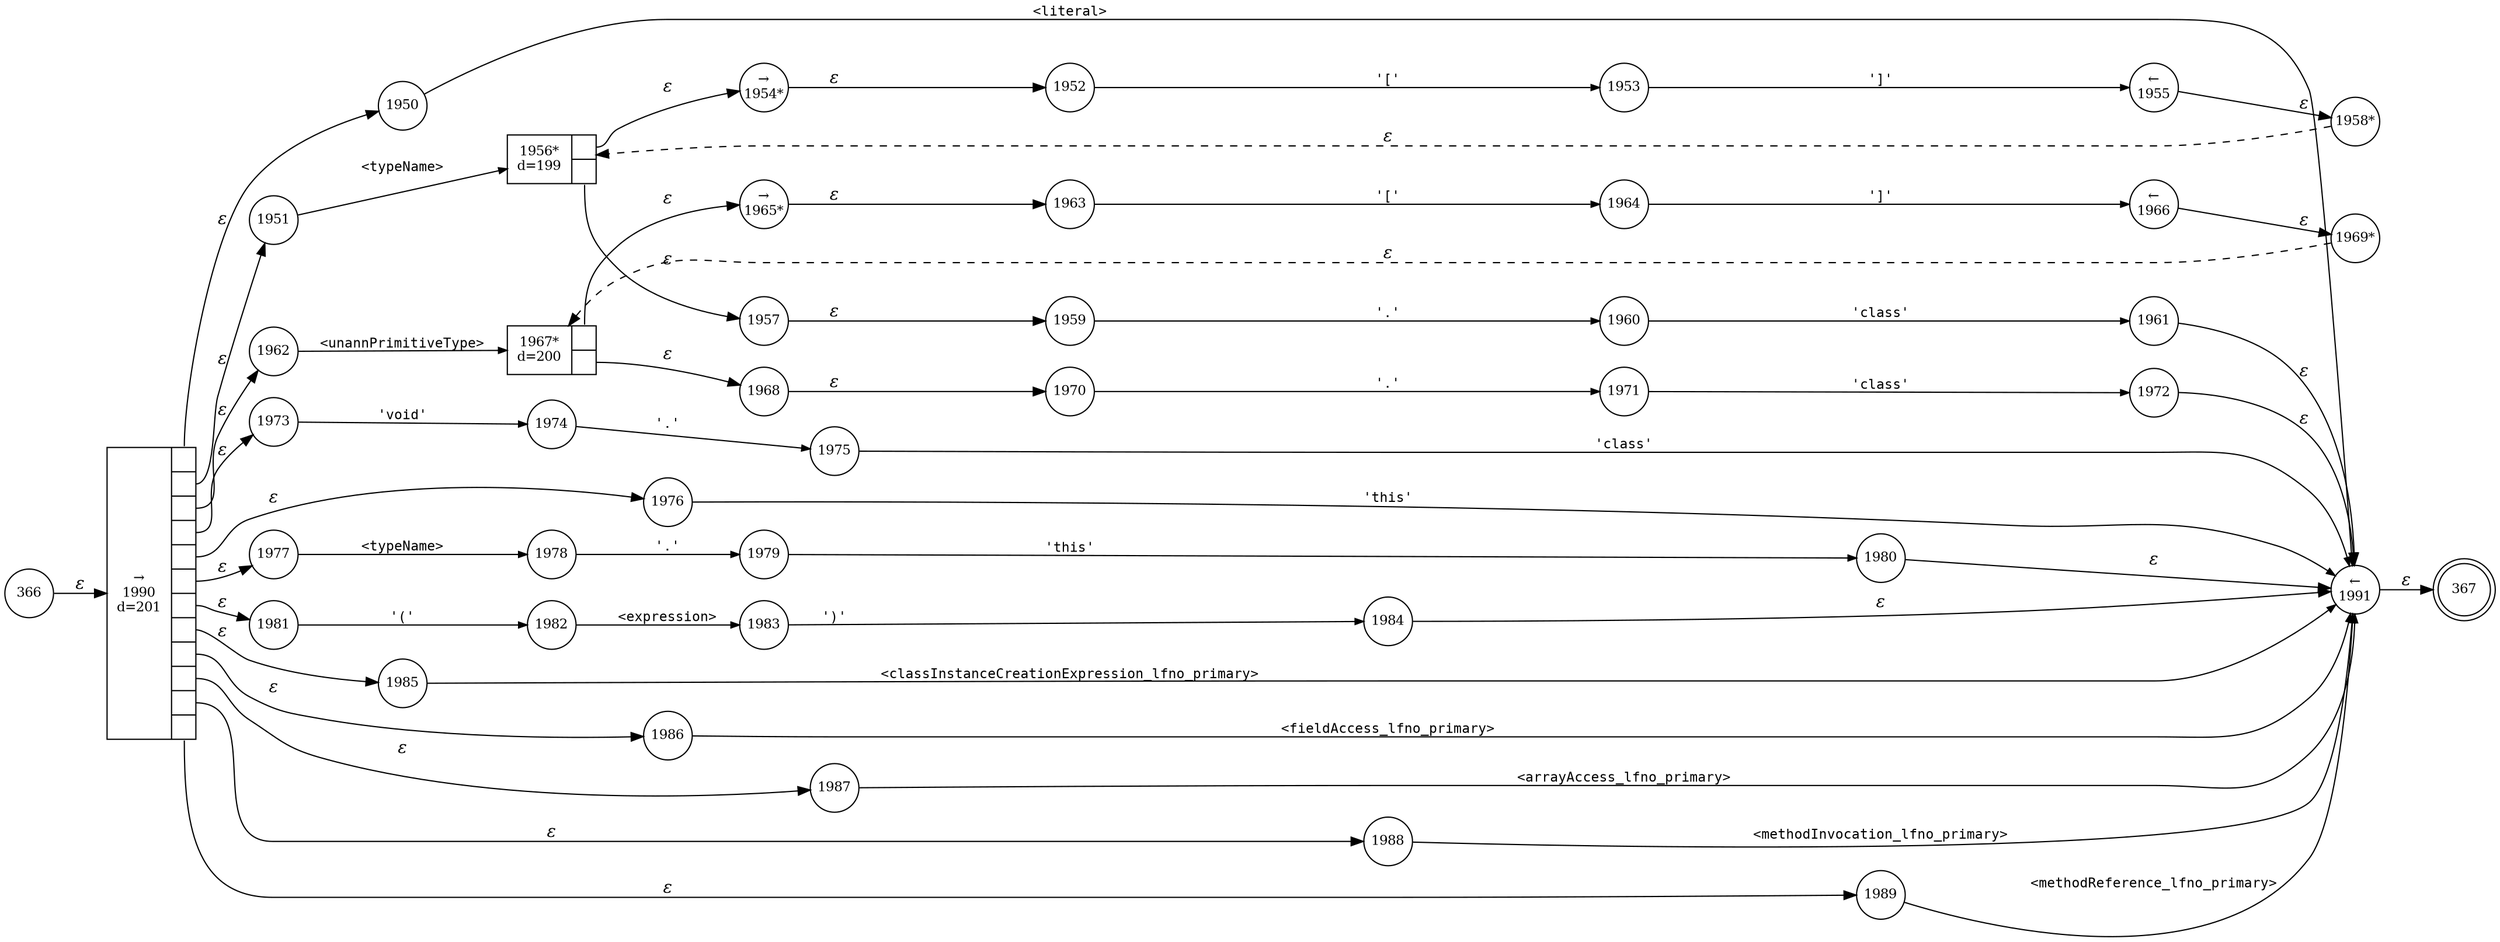 digraph ATN {
rankdir=LR;
s367[fontsize=11, label="367", shape=doublecircle, fixedsize=true, width=.6];
s1984[fontsize=11,label="1984", shape=circle, fixedsize=true, width=.55, peripheries=1];
s1985[fontsize=11,label="1985", shape=circle, fixedsize=true, width=.55, peripheries=1];
s1986[fontsize=11,label="1986", shape=circle, fixedsize=true, width=.55, peripheries=1];
s1987[fontsize=11,label="1987", shape=circle, fixedsize=true, width=.55, peripheries=1];
s1988[fontsize=11,label="1988", shape=circle, fixedsize=true, width=.55, peripheries=1];
s1989[fontsize=11,label="1989", shape=circle, fixedsize=true, width=.55, peripheries=1];
s1990[fontsize=11,label="{&rarr;\n1990\nd=201|{<p0>|<p1>|<p2>|<p3>|<p4>|<p5>|<p6>|<p7>|<p8>|<p9>|<p10>|<p11>}}", shape=record, fixedsize=false, peripheries=1];
s1991[fontsize=11,label="&larr;\n1991", shape=circle, fixedsize=true, width=.55, peripheries=1];
s1950[fontsize=11,label="1950", shape=circle, fixedsize=true, width=.55, peripheries=1];
s1951[fontsize=11,label="1951", shape=circle, fixedsize=true, width=.55, peripheries=1];
s1952[fontsize=11,label="1952", shape=circle, fixedsize=true, width=.55, peripheries=1];
s1953[fontsize=11,label="1953", shape=circle, fixedsize=true, width=.55, peripheries=1];
s1954[fontsize=11,label="&rarr;\n1954*", shape=circle, fixedsize=true, width=.55, peripheries=1];
s1955[fontsize=11,label="&larr;\n1955", shape=circle, fixedsize=true, width=.55, peripheries=1];
s1956[fontsize=11,label="{1956*\nd=199|{<p0>|<p1>}}", shape=record, fixedsize=false, peripheries=1];
s1957[fontsize=11,label="1957", shape=circle, fixedsize=true, width=.55, peripheries=1];
s1958[fontsize=11,label="1958*", shape=circle, fixedsize=true, width=.55, peripheries=1];
s1959[fontsize=11,label="1959", shape=circle, fixedsize=true, width=.55, peripheries=1];
s1960[fontsize=11,label="1960", shape=circle, fixedsize=true, width=.55, peripheries=1];
s1961[fontsize=11,label="1961", shape=circle, fixedsize=true, width=.55, peripheries=1];
s1962[fontsize=11,label="1962", shape=circle, fixedsize=true, width=.55, peripheries=1];
s1963[fontsize=11,label="1963", shape=circle, fixedsize=true, width=.55, peripheries=1];
s1964[fontsize=11,label="1964", shape=circle, fixedsize=true, width=.55, peripheries=1];
s1965[fontsize=11,label="&rarr;\n1965*", shape=circle, fixedsize=true, width=.55, peripheries=1];
s366[fontsize=11,label="366", shape=circle, fixedsize=true, width=.55, peripheries=1];
s1966[fontsize=11,label="&larr;\n1966", shape=circle, fixedsize=true, width=.55, peripheries=1];
s1967[fontsize=11,label="{1967*\nd=200|{<p0>|<p1>}}", shape=record, fixedsize=false, peripheries=1];
s1968[fontsize=11,label="1968", shape=circle, fixedsize=true, width=.55, peripheries=1];
s1969[fontsize=11,label="1969*", shape=circle, fixedsize=true, width=.55, peripheries=1];
s1970[fontsize=11,label="1970", shape=circle, fixedsize=true, width=.55, peripheries=1];
s1971[fontsize=11,label="1971", shape=circle, fixedsize=true, width=.55, peripheries=1];
s1972[fontsize=11,label="1972", shape=circle, fixedsize=true, width=.55, peripheries=1];
s1973[fontsize=11,label="1973", shape=circle, fixedsize=true, width=.55, peripheries=1];
s1974[fontsize=11,label="1974", shape=circle, fixedsize=true, width=.55, peripheries=1];
s1975[fontsize=11,label="1975", shape=circle, fixedsize=true, width=.55, peripheries=1];
s1976[fontsize=11,label="1976", shape=circle, fixedsize=true, width=.55, peripheries=1];
s1977[fontsize=11,label="1977", shape=circle, fixedsize=true, width=.55, peripheries=1];
s1978[fontsize=11,label="1978", shape=circle, fixedsize=true, width=.55, peripheries=1];
s1979[fontsize=11,label="1979", shape=circle, fixedsize=true, width=.55, peripheries=1];
s1980[fontsize=11,label="1980", shape=circle, fixedsize=true, width=.55, peripheries=1];
s1981[fontsize=11,label="1981", shape=circle, fixedsize=true, width=.55, peripheries=1];
s1982[fontsize=11,label="1982", shape=circle, fixedsize=true, width=.55, peripheries=1];
s1983[fontsize=11,label="1983", shape=circle, fixedsize=true, width=.55, peripheries=1];
s366 -> s1990 [fontname="Times-Italic", label="&epsilon;"];
s1990:p0 -> s1950 [fontname="Times-Italic", label="&epsilon;"];
s1990:p1 -> s1951 [fontname="Times-Italic", label="&epsilon;"];
s1990:p2 -> s1962 [fontname="Times-Italic", label="&epsilon;"];
s1990:p3 -> s1973 [fontname="Times-Italic", label="&epsilon;"];
s1990:p4 -> s1976 [fontname="Times-Italic", label="&epsilon;"];
s1990:p5 -> s1977 [fontname="Times-Italic", label="&epsilon;"];
s1990:p6 -> s1981 [fontname="Times-Italic", label="&epsilon;"];
s1990:p7 -> s1985 [fontname="Times-Italic", label="&epsilon;"];
s1990:p8 -> s1986 [fontname="Times-Italic", label="&epsilon;"];
s1990:p9 -> s1987 [fontname="Times-Italic", label="&epsilon;"];
s1990:p10 -> s1988 [fontname="Times-Italic", label="&epsilon;"];
s1990:p11 -> s1989 [fontname="Times-Italic", label="&epsilon;"];
s1950 -> s1991 [fontsize=11, fontname="Courier", arrowsize=.7, label = "<literal>", arrowhead = normal];
s1951 -> s1956 [fontsize=11, fontname="Courier", arrowsize=.7, label = "<typeName>", arrowhead = normal];
s1962 -> s1967 [fontsize=11, fontname="Courier", arrowsize=.7, label = "<unannPrimitiveType>", arrowhead = normal];
s1973 -> s1974 [fontsize=11, fontname="Courier", arrowsize=.7, label = "'void'", arrowhead = normal];
s1976 -> s1991 [fontsize=11, fontname="Courier", arrowsize=.7, label = "'this'", arrowhead = normal];
s1977 -> s1978 [fontsize=11, fontname="Courier", arrowsize=.7, label = "<typeName>", arrowhead = normal];
s1981 -> s1982 [fontsize=11, fontname="Courier", arrowsize=.7, label = "'('", arrowhead = normal];
s1985 -> s1991 [fontsize=11, fontname="Courier", arrowsize=.7, label = "<classInstanceCreationExpression_lfno_primary>", arrowhead = normal];
s1986 -> s1991 [fontsize=11, fontname="Courier", arrowsize=.7, label = "<fieldAccess_lfno_primary>", arrowhead = normal];
s1987 -> s1991 [fontsize=11, fontname="Courier", arrowsize=.7, label = "<arrayAccess_lfno_primary>", arrowhead = normal];
s1988 -> s1991 [fontsize=11, fontname="Courier", arrowsize=.7, label = "<methodInvocation_lfno_primary>", arrowhead = normal];
s1989 -> s1991 [fontsize=11, fontname="Courier", arrowsize=.7, label = "<methodReference_lfno_primary>", arrowhead = normal];
s1991 -> s367 [fontname="Times-Italic", label="&epsilon;"];
s1956:p0 -> s1954 [fontname="Times-Italic", label="&epsilon;"];
s1956:p1 -> s1957 [fontname="Times-Italic", label="&epsilon;"];
s1967:p0 -> s1965 [fontname="Times-Italic", label="&epsilon;"];
s1967:p1 -> s1968 [fontname="Times-Italic", label="&epsilon;"];
s1974 -> s1975 [fontsize=11, fontname="Courier", arrowsize=.7, label = "'.'", arrowhead = normal];
s1978 -> s1979 [fontsize=11, fontname="Courier", arrowsize=.7, label = "'.'", arrowhead = normal];
s1982 -> s1983 [fontsize=11, fontname="Courier", arrowsize=.7, label = "<expression>", arrowhead = normal];
s1954 -> s1952 [fontname="Times-Italic", label="&epsilon;"];
s1957 -> s1959 [fontname="Times-Italic", label="&epsilon;"];
s1965 -> s1963 [fontname="Times-Italic", label="&epsilon;"];
s1968 -> s1970 [fontname="Times-Italic", label="&epsilon;"];
s1975 -> s1991 [fontsize=11, fontname="Courier", arrowsize=.7, label = "'class'", arrowhead = normal];
s1979 -> s1980 [fontsize=11, fontname="Courier", arrowsize=.7, label = "'this'", arrowhead = normal];
s1983 -> s1984 [fontsize=11, fontname="Courier", arrowsize=.7, label = "')'", arrowhead = normal];
s1952 -> s1953 [fontsize=11, fontname="Courier", arrowsize=.7, label = "'['", arrowhead = normal];
s1959 -> s1960 [fontsize=11, fontname="Courier", arrowsize=.7, label = "'.'", arrowhead = normal];
s1963 -> s1964 [fontsize=11, fontname="Courier", arrowsize=.7, label = "'['", arrowhead = normal];
s1970 -> s1971 [fontsize=11, fontname="Courier", arrowsize=.7, label = "'.'", arrowhead = normal];
s1980 -> s1991 [fontname="Times-Italic", label="&epsilon;"];
s1984 -> s1991 [fontname="Times-Italic", label="&epsilon;"];
s1953 -> s1955 [fontsize=11, fontname="Courier", arrowsize=.7, label = "']'", arrowhead = normal];
s1960 -> s1961 [fontsize=11, fontname="Courier", arrowsize=.7, label = "'class'", arrowhead = normal];
s1964 -> s1966 [fontsize=11, fontname="Courier", arrowsize=.7, label = "']'", arrowhead = normal];
s1971 -> s1972 [fontsize=11, fontname="Courier", arrowsize=.7, label = "'class'", arrowhead = normal];
s1955 -> s1958 [fontname="Times-Italic", label="&epsilon;"];
s1961 -> s1991 [fontname="Times-Italic", label="&epsilon;"];
s1966 -> s1969 [fontname="Times-Italic", label="&epsilon;"];
s1972 -> s1991 [fontname="Times-Italic", label="&epsilon;"];
s1958 -> s1956 [fontname="Times-Italic", label="&epsilon;", style="dashed"];
s1969 -> s1967 [fontname="Times-Italic", label="&epsilon;", style="dashed"];
}